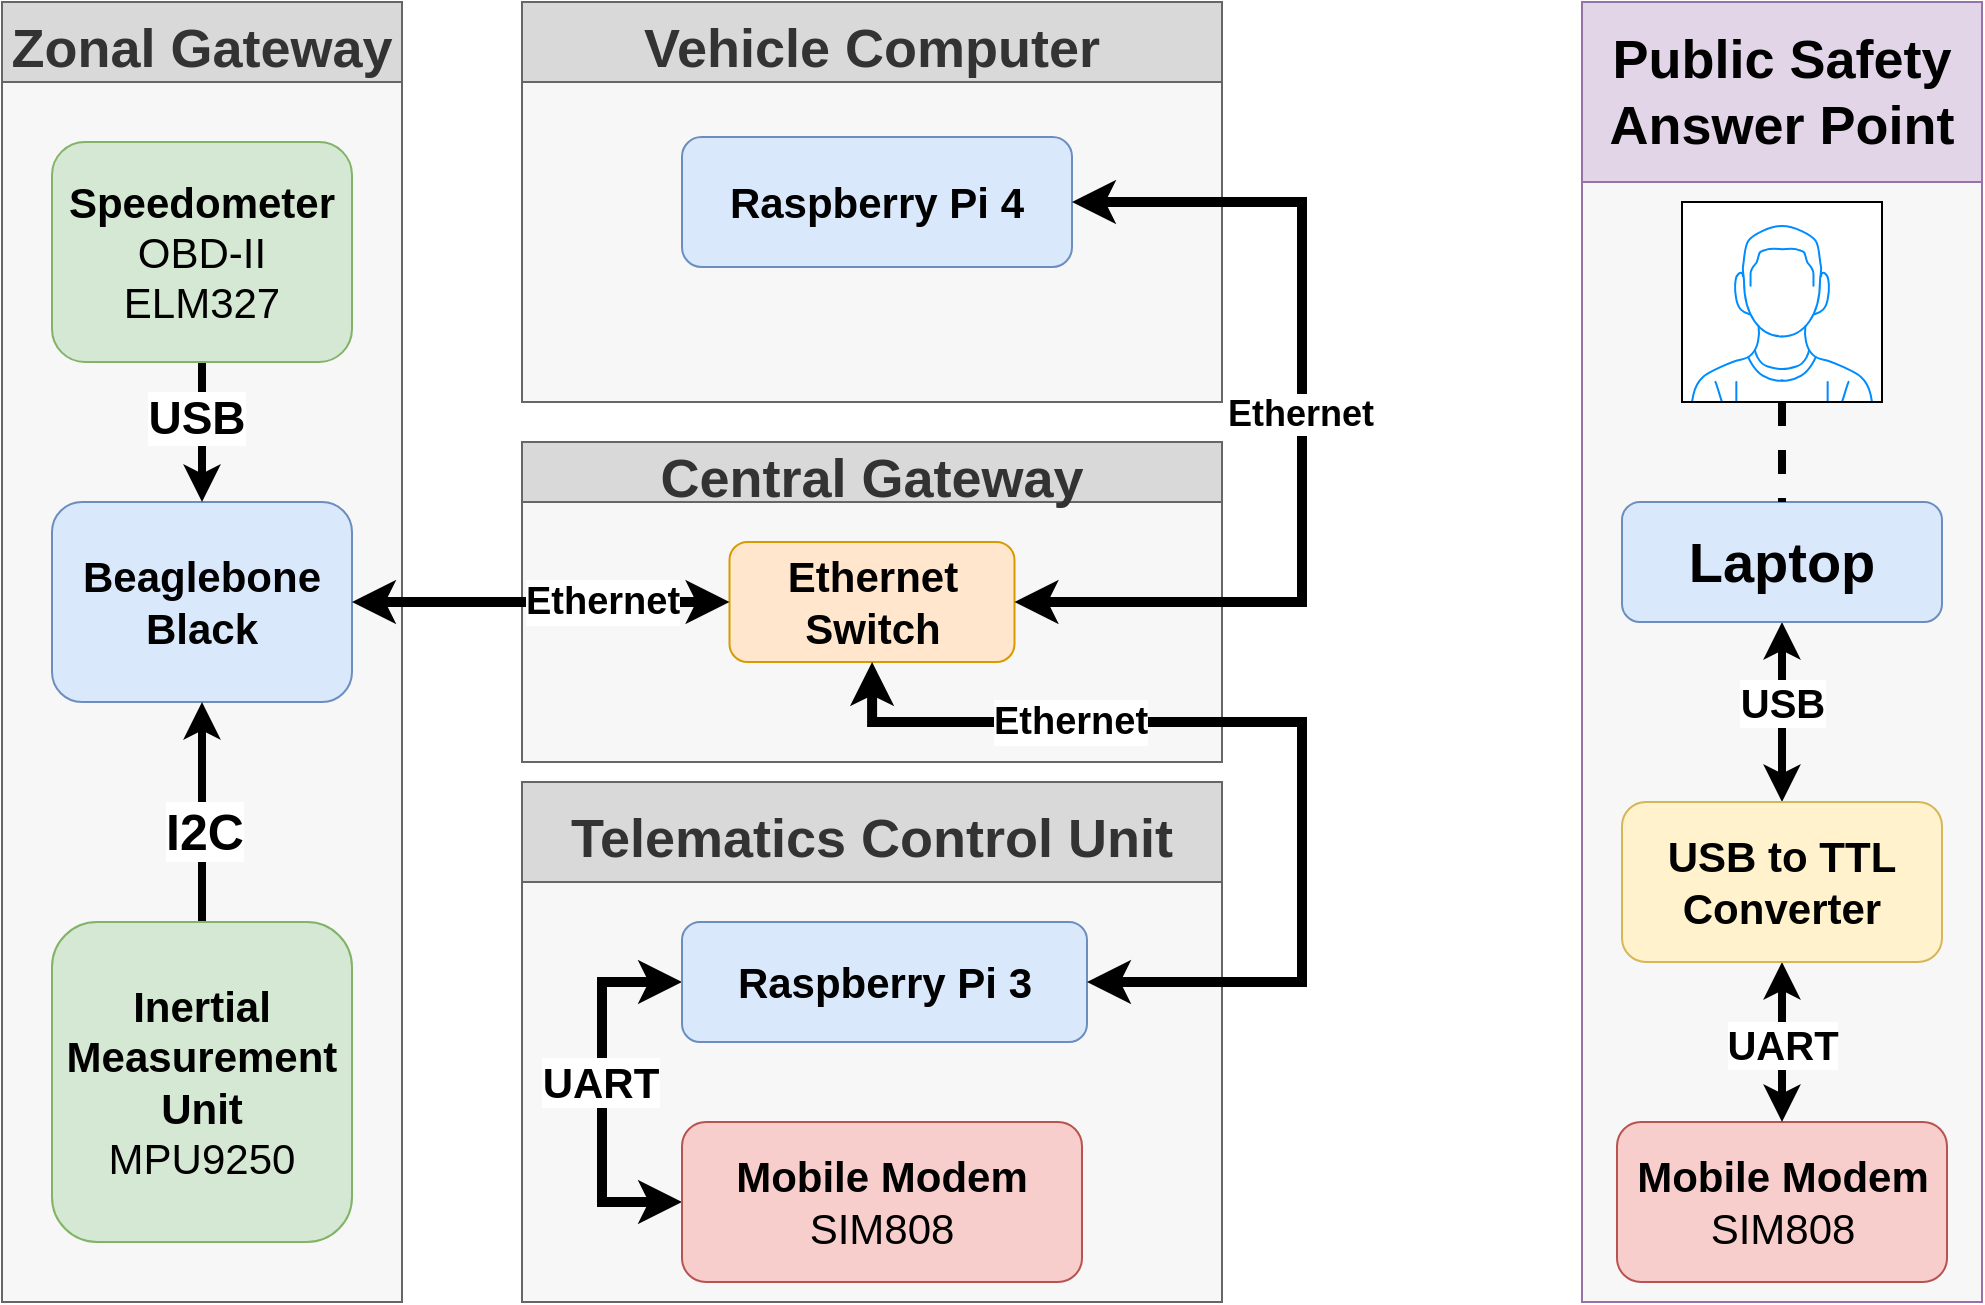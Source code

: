 <mxfile version="13.9.9" type="device"><diagram id="8ts0VjO72sFxZKF0z7m6" name="Page-1"><mxGraphModel dx="1038" dy="607" grid="1" gridSize="10" guides="1" tooltips="1" connect="1" arrows="1" fold="1" page="1" pageScale="1" pageWidth="827" pageHeight="1169" math="0" shadow="0"><root><mxCell id="0"/><mxCell id="1" parent="0"/><mxCell id="cvgFQV2dUP9AZdYtAEgv-1" value="Zonal Gateway" style="swimlane;strokeColor=#666666;fontColor=#333333;fontSize=27;startSize=40;swimlaneFillColor=#F7F7F7;fillColor=#D9D9D9;" parent="1" vertex="1"><mxGeometry x="60" y="30" width="200" height="650" as="geometry"/></mxCell><mxCell id="cvgFQV2dUP9AZdYtAEgv-8" value="Beaglebone Black" style="rounded=1;whiteSpace=wrap;html=1;fontStyle=1;fontSize=21;fillColor=#dae8fc;strokeColor=#6c8ebf;" parent="cvgFQV2dUP9AZdYtAEgv-1" vertex="1"><mxGeometry x="25" y="250" width="150" height="100" as="geometry"/></mxCell><mxCell id="cvgFQV2dUP9AZdYtAEgv-27" style="edgeStyle=orthogonalEdgeStyle;rounded=0;orthogonalLoop=1;jettySize=auto;html=1;entryX=0.5;entryY=1;entryDx=0;entryDy=0;startArrow=none;startFill=0;strokeWidth=4;" parent="cvgFQV2dUP9AZdYtAEgv-1" source="cvgFQV2dUP9AZdYtAEgv-14" target="cvgFQV2dUP9AZdYtAEgv-8" edge="1"><mxGeometry relative="1" as="geometry"><mxPoint x="90" y="450" as="targetPoint"/></mxGeometry></mxCell><mxCell id="cvgFQV2dUP9AZdYtAEgv-32" value="I2C" style="edgeLabel;html=1;align=center;verticalAlign=middle;resizable=0;points=[];fontSize=25;fontStyle=1" parent="cvgFQV2dUP9AZdYtAEgv-27" vertex="1" connectable="0"><mxGeometry x="-0.134" y="-1" relative="1" as="geometry"><mxPoint y="1" as="offset"/></mxGeometry></mxCell><mxCell id="cvgFQV2dUP9AZdYtAEgv-14" value="Inertial Measurement Unit&lt;br style=&quot;font-size: 21px&quot;&gt;&lt;span style=&quot;font-weight: normal&quot;&gt;MPU9250&lt;/span&gt;" style="rounded=1;whiteSpace=wrap;html=1;fontStyle=1;fontSize=21;fillColor=#d5e8d4;strokeColor=#82b366;" parent="cvgFQV2dUP9AZdYtAEgv-1" vertex="1"><mxGeometry x="25" y="460" width="150" height="160" as="geometry"/></mxCell><mxCell id="cvgFQV2dUP9AZdYtAEgv-29" style="edgeStyle=orthogonalEdgeStyle;rounded=0;orthogonalLoop=1;jettySize=auto;html=1;startArrow=none;startFill=0;entryX=0.5;entryY=0;entryDx=0;entryDy=0;fontSize=25;fontStyle=1;strokeWidth=4;" parent="cvgFQV2dUP9AZdYtAEgv-1" source="cvgFQV2dUP9AZdYtAEgv-23" target="cvgFQV2dUP9AZdYtAEgv-8" edge="1"><mxGeometry relative="1" as="geometry"><mxPoint x="90" y="140" as="targetPoint"/></mxGeometry></mxCell><mxCell id="cvgFQV2dUP9AZdYtAEgv-31" value="USB" style="edgeLabel;html=1;align=center;verticalAlign=middle;resizable=0;points=[];fontStyle=1;fontSize=23;" parent="cvgFQV2dUP9AZdYtAEgv-29" vertex="1" connectable="0"><mxGeometry x="-0.2" y="-3" relative="1" as="geometry"><mxPoint as="offset"/></mxGeometry></mxCell><mxCell id="cvgFQV2dUP9AZdYtAEgv-23" value="Speedometer&lt;br style=&quot;font-size: 21px&quot;&gt;&lt;span style=&quot;font-weight: normal&quot;&gt;OBD-II ELM327&lt;/span&gt;" style="rounded=1;whiteSpace=wrap;html=1;fontStyle=1;fontSize=21;fillColor=#d5e8d4;strokeColor=#82b366;" parent="cvgFQV2dUP9AZdYtAEgv-1" vertex="1"><mxGeometry x="25" y="70" width="150" height="110" as="geometry"/></mxCell><mxCell id="cvgFQV2dUP9AZdYtAEgv-2" value="Telematics Control Unit" style="swimlane;strokeColor=#666666;fontColor=#333333;fontSize=27;startSize=50;swimlaneFillColor=#F7F7F7;fillColor=#D9D9D9;" parent="1" vertex="1"><mxGeometry x="320" y="420" width="350" height="260" as="geometry"/></mxCell><mxCell id="cvgFQV2dUP9AZdYtAEgv-13" style="edgeStyle=orthogonalEdgeStyle;rounded=0;orthogonalLoop=1;jettySize=auto;html=1;entryX=0;entryY=0.5;entryDx=0;entryDy=0;exitX=0;exitY=0.5;exitDx=0;exitDy=0;startArrow=classic;startFill=1;fontSize=25;fontStyle=1;endArrow=classic;endFill=1;strokeWidth=5;" parent="cvgFQV2dUP9AZdYtAEgv-2" source="cvgFQV2dUP9AZdYtAEgv-5" target="cvgFQV2dUP9AZdYtAEgv-12" edge="1"><mxGeometry relative="1" as="geometry"><Array as="points"><mxPoint x="40" y="100"/><mxPoint x="40" y="210"/></Array></mxGeometry></mxCell><mxCell id="cvgFQV2dUP9AZdYtAEgv-33" value="UART" style="edgeLabel;html=1;align=center;verticalAlign=middle;resizable=0;points=[];fontSize=21;fontStyle=1" parent="cvgFQV2dUP9AZdYtAEgv-13" vertex="1" connectable="0"><mxGeometry x="-0.154" y="-1" relative="1" as="geometry"><mxPoint y="9.51" as="offset"/></mxGeometry></mxCell><mxCell id="cvgFQV2dUP9AZdYtAEgv-5" value="Raspberry Pi 3" style="rounded=1;whiteSpace=wrap;html=1;fontStyle=1;fontSize=21;fillColor=#dae8fc;strokeColor=#6c8ebf;" parent="cvgFQV2dUP9AZdYtAEgv-2" vertex="1"><mxGeometry x="80" y="70" width="202.5" height="60" as="geometry"/></mxCell><mxCell id="cvgFQV2dUP9AZdYtAEgv-12" value="Mobile Modem&lt;br&gt;&lt;span style=&quot;font-weight: normal&quot;&gt;SIM808&lt;/span&gt;" style="rounded=1;whiteSpace=wrap;html=1;fontStyle=1;fontSize=21;fillColor=#f8cecc;strokeColor=#b85450;" parent="cvgFQV2dUP9AZdYtAEgv-2" vertex="1"><mxGeometry x="80" y="170" width="200" height="80" as="geometry"/></mxCell><mxCell id="cvgFQV2dUP9AZdYtAEgv-3" value="Vehicle Computer" style="swimlane;strokeColor=#666666;fontColor=#333333;fontSize=27;startSize=40;swimlaneFillColor=#F7F7F7;fillColor=#D9D9D9;" parent="1" vertex="1"><mxGeometry x="320" y="30" width="350" height="200" as="geometry"/></mxCell><mxCell id="cvgFQV2dUP9AZdYtAEgv-7" value="Raspberry Pi 4" style="rounded=1;whiteSpace=wrap;html=1;fontStyle=1;fontSize=21;fillColor=#dae8fc;strokeColor=#6c8ebf;" parent="cvgFQV2dUP9AZdYtAEgv-3" vertex="1"><mxGeometry x="80" y="67.5" width="195" height="65" as="geometry"/></mxCell><mxCell id="cvgFQV2dUP9AZdYtAEgv-4" value="Central Gateway" style="swimlane;strokeColor=#666666;fontColor=#333333;fontSize=27;startSize=30;swimlaneFillColor=#F7F7F7;fillColor=#D9D9D9;" parent="1" vertex="1"><mxGeometry x="320" y="250" width="350" height="160" as="geometry"/></mxCell><mxCell id="cvgFQV2dUP9AZdYtAEgv-6" value="Ethernet Switch" style="rounded=1;whiteSpace=wrap;html=1;fontStyle=1;fontSize=21;fillColor=#ffe6cc;strokeColor=#d79b00;" parent="cvgFQV2dUP9AZdYtAEgv-4" vertex="1"><mxGeometry x="103.75" y="50" width="142.5" height="60" as="geometry"/></mxCell><mxCell id="cvgFQV2dUP9AZdYtAEgv-9" style="edgeStyle=orthogonalEdgeStyle;rounded=0;orthogonalLoop=1;jettySize=auto;html=1;entryX=1;entryY=0.5;entryDx=0;entryDy=0;startArrow=classic;startFill=1;fontSize=25;fontStyle=1;endArrow=classic;endFill=1;strokeWidth=5;" parent="1" source="cvgFQV2dUP9AZdYtAEgv-7" target="cvgFQV2dUP9AZdYtAEgv-6" edge="1"><mxGeometry relative="1" as="geometry"><Array as="points"><mxPoint x="710" y="130"/><mxPoint x="710" y="330"/></Array></mxGeometry></mxCell><mxCell id="cvgFQV2dUP9AZdYtAEgv-18" value="Ethernet" style="edgeLabel;html=1;align=center;verticalAlign=middle;resizable=0;points=[];fontStyle=1;fontSize=18;" parent="cvgFQV2dUP9AZdYtAEgv-9" vertex="1" connectable="0"><mxGeometry x="0.05" y="-1" relative="1" as="geometry"><mxPoint y="-20.71" as="offset"/></mxGeometry></mxCell><mxCell id="cvgFQV2dUP9AZdYtAEgv-10" style="edgeStyle=orthogonalEdgeStyle;rounded=0;orthogonalLoop=1;jettySize=auto;html=1;entryX=0;entryY=0.5;entryDx=0;entryDy=0;startArrow=classic;startFill=1;fontSize=25;fontStyle=1;endArrow=classic;endFill=1;strokeWidth=5;" parent="1" source="cvgFQV2dUP9AZdYtAEgv-8" target="cvgFQV2dUP9AZdYtAEgv-6" edge="1"><mxGeometry relative="1" as="geometry"/></mxCell><mxCell id="cvgFQV2dUP9AZdYtAEgv-19" value="Ethernet" style="edgeLabel;html=1;align=center;verticalAlign=middle;resizable=0;points=[];fontStyle=1;fontSize=19;" parent="cvgFQV2dUP9AZdYtAEgv-10" vertex="1" connectable="0"><mxGeometry x="-0.201" y="1" relative="1" as="geometry"><mxPoint x="49.57" y="1" as="offset"/></mxGeometry></mxCell><mxCell id="cvgFQV2dUP9AZdYtAEgv-11" style="edgeStyle=orthogonalEdgeStyle;rounded=0;orthogonalLoop=1;jettySize=auto;html=1;startArrow=classic;startFill=1;entryX=1;entryY=0.5;entryDx=0;entryDy=0;fontSize=25;fontStyle=1;endArrow=classic;endFill=1;strokeWidth=5;" parent="1" source="cvgFQV2dUP9AZdYtAEgv-6" target="cvgFQV2dUP9AZdYtAEgv-5" edge="1"><mxGeometry relative="1" as="geometry"><mxPoint x="555" y="550" as="targetPoint"/><Array as="points"><mxPoint x="495" y="390"/><mxPoint x="710" y="390"/><mxPoint x="710" y="520"/></Array></mxGeometry></mxCell><mxCell id="cvgFQV2dUP9AZdYtAEgv-20" value="Ethernet" style="edgeLabel;html=1;align=center;verticalAlign=middle;resizable=0;points=[];fontStyle=1;fontSize=19;" parent="cvgFQV2dUP9AZdYtAEgv-11" vertex="1" connectable="0"><mxGeometry x="-0.468" y="3" relative="1" as="geometry"><mxPoint y="3" as="offset"/></mxGeometry></mxCell><mxCell id="cvgFQV2dUP9AZdYtAEgv-34" value="Public Safety Answer Point" style="swimlane;fontSize=27;startSize=90;whiteSpace=wrap;strokeColor=#9673a6;swimlaneFillColor=#F7F7F7;fillColor=#e1d5e7;" parent="1" vertex="1"><mxGeometry x="850" y="30" width="200" height="650" as="geometry"/></mxCell><mxCell id="cvgFQV2dUP9AZdYtAEgv-35" value="Mobile Modem&lt;br&gt;&lt;span style=&quot;font-weight: normal&quot;&gt;SIM808&lt;/span&gt;" style="rounded=1;whiteSpace=wrap;html=1;fontStyle=1;fontSize=21;fillColor=#f8cecc;strokeColor=#b85450;" parent="cvgFQV2dUP9AZdYtAEgv-34" vertex="1"><mxGeometry x="17.5" y="560" width="165" height="80" as="geometry"/></mxCell><mxCell id="cvgFQV2dUP9AZdYtAEgv-37" style="edgeStyle=orthogonalEdgeStyle;rounded=0;orthogonalLoop=1;jettySize=auto;html=1;startArrow=classic;startFill=1;fontSize=25;fontStyle=1;endArrow=classic;endFill=1;strokeWidth=4;" parent="cvgFQV2dUP9AZdYtAEgv-34" source="cvgFQV2dUP9AZdYtAEgv-36" target="cvgFQV2dUP9AZdYtAEgv-35" edge="1"><mxGeometry relative="1" as="geometry"/></mxCell><mxCell id="cvgFQV2dUP9AZdYtAEgv-38" value="UART" style="edgeLabel;html=1;align=center;verticalAlign=middle;resizable=0;points=[];fontStyle=1;fontSize=20;" parent="cvgFQV2dUP9AZdYtAEgv-37" vertex="1" connectable="0"><mxGeometry x="-0.204" relative="1" as="geometry"><mxPoint y="8.33" as="offset"/></mxGeometry></mxCell><mxCell id="cvgFQV2dUP9AZdYtAEgv-40" style="edgeStyle=orthogonalEdgeStyle;rounded=0;orthogonalLoop=1;jettySize=auto;html=1;startArrow=classic;startFill=1;fontSize=25;fontStyle=1;endArrow=classic;endFill=1;strokeWidth=4;" parent="cvgFQV2dUP9AZdYtAEgv-34" source="cvgFQV2dUP9AZdYtAEgv-36" target="cvgFQV2dUP9AZdYtAEgv-39" edge="1"><mxGeometry relative="1" as="geometry"/></mxCell><mxCell id="cvgFQV2dUP9AZdYtAEgv-43" value="USB" style="edgeLabel;html=1;align=center;verticalAlign=middle;resizable=0;points=[];fontStyle=1;fontSize=20;" parent="cvgFQV2dUP9AZdYtAEgv-40" vertex="1" connectable="0"><mxGeometry x="0.263" relative="1" as="geometry"><mxPoint y="6.67" as="offset"/></mxGeometry></mxCell><mxCell id="cvgFQV2dUP9AZdYtAEgv-36" value="USB to TTL Converter" style="rounded=1;whiteSpace=wrap;html=1;fontStyle=1;fontSize=21;fillColor=#fff2cc;strokeColor=#d6b656;" parent="cvgFQV2dUP9AZdYtAEgv-34" vertex="1"><mxGeometry x="20" y="400" width="160" height="80" as="geometry"/></mxCell><mxCell id="cvgFQV2dUP9AZdYtAEgv-39" value="Laptop" style="rounded=1;whiteSpace=wrap;html=1;fontStyle=1;fontSize=28;fillColor=#dae8fc;strokeColor=#6c8ebf;" parent="cvgFQV2dUP9AZdYtAEgv-34" vertex="1"><mxGeometry x="20" y="250" width="160" height="60" as="geometry"/></mxCell><mxCell id="cvgFQV2dUP9AZdYtAEgv-42" style="edgeStyle=orthogonalEdgeStyle;rounded=0;orthogonalLoop=1;jettySize=auto;html=1;entryX=0.5;entryY=0;entryDx=0;entryDy=0;startArrow=none;startFill=0;dashed=1;endArrow=none;endFill=0;strokeWidth=4;" parent="cvgFQV2dUP9AZdYtAEgv-34" source="cvgFQV2dUP9AZdYtAEgv-41" target="cvgFQV2dUP9AZdYtAEgv-39" edge="1"><mxGeometry relative="1" as="geometry"/></mxCell><mxCell id="cvgFQV2dUP9AZdYtAEgv-41" value="" style="verticalLabelPosition=bottom;shadow=0;dashed=0;align=center;html=1;verticalAlign=top;strokeWidth=1;shape=mxgraph.mockup.containers.userMale;strokeColor2=#008cff;" parent="cvgFQV2dUP9AZdYtAEgv-34" vertex="1"><mxGeometry x="50" y="100" width="100" height="100" as="geometry"/></mxCell></root></mxGraphModel></diagram></mxfile>